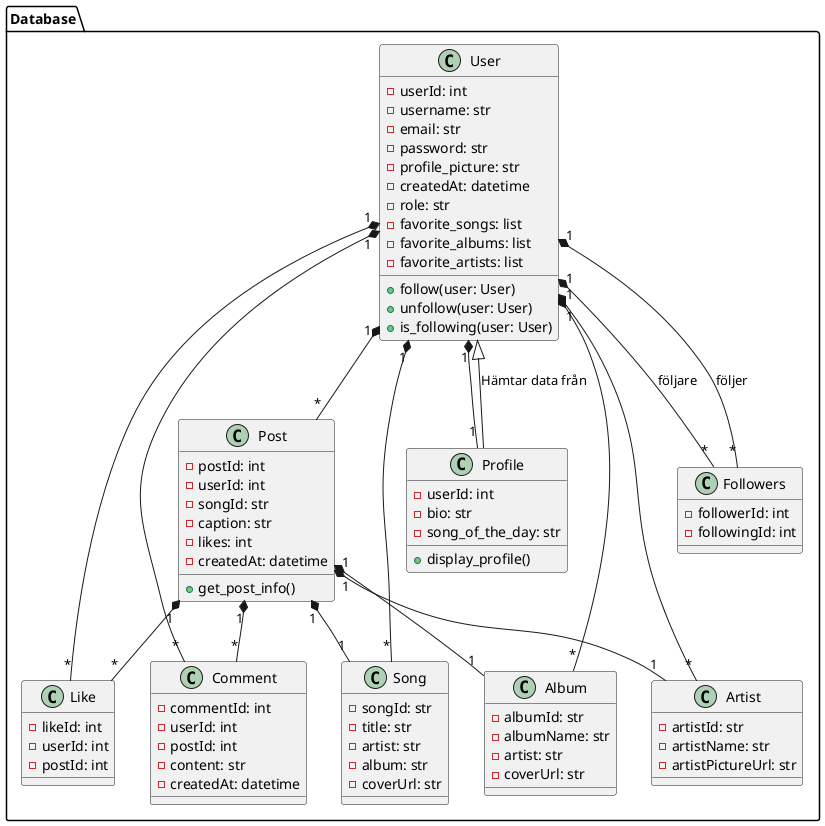 @startuml

@startuml

package "Database" {

  class User {
    - userId: int
    - username: str
    - email: str
    - password: str
    - profile_picture: str
    - createdAt: datetime
    - role: str
    - favorite_songs: list
    - favorite_albums: list
    - favorite_artists: list
    + follow(user: User)
    + unfollow(user: User)
    + is_following(user: User)
  }

  class Profile {
    - userId: int
    - bio: str
    - song_of_the_day: str
    + display_profile()
  }

  class Post {
    - postId: int
    - userId: int
    - songId: str
    - caption: str
    - likes: int
    - createdAt: datetime
    + get_post_info()
  }

  class Like {
    - likeId: int
    - userId: int
    - postId: int
  }

  class Comment {
    - commentId: int
    - userId: int
    - postId: int
    - content: str
    - createdAt: datetime
  }

  class Song {
    - songId: str
    - title: str
    - artist: str
    - album: str
    - coverUrl: str
  }

  class Album {
    - albumId: str
    - albumName: str
    - artist: str
    - coverUrl: str
  }

  class Artist {
    - artistId: str
    - artistName: str
    - artistPictureUrl: str
  }

  class Followers {
    - followerId: int
    - followingId: int
  }

  Profile --|> User : Hämtar data från
  User "1" *-- "*" Post
  User "1" *-- "*" Like
  User "1" *-- "*" Comment
  User "1" *-- "*" Song
  User "1" *-- "*" Album
  User "1" *-- "*" Artist
  User "1" *-- "1" Profile
  Post "1" *-- "*" Like
  Post "1" *-- "*" Comment
  Post "1" *-- "1" Song
  Post "1" *-- "1" Album
  Post "1" *-- "1" Artist
  User "1" *-- "*" Followers : "följare"
  User "1" *-- "*" Followers : "följer"

}

@enduml


package "Python"{

  package "SpotifyAPI" {
  
    class SpotifyAPI{
      - ClientID: str
      - ClientSecret: str
      - Token: str
      - GetToken()
      + Search(query(str), searchtype(str))
    }
    
    class SpotifySearch{
      - Spotify: SpotifyAPI
      - Query: str
      + GetTrack()
      + GetAlbum()
      + GetArtist()
    }
    
    class SearchRoute<<route>>{
    }
    
    SpotifyAPI "1" *-- "*" SpotifySearch
    SearchRoute "1" -- "*" SpotifySearch
  }
  
  package "OAuth"{
  
    class OAuth{
      - GoogleClientId: str
      - GoogleClientSecret: str
      - GoogleDiscoveryURL: str
      - UserID: str
      - Token: str
      - GetToken()
      + RequestLogin()
      + RedirectToGoogleLogin()
      + AccessTokens()
    }

    class LoginRoute<<route>> {
    }

    OAuth "1" *-- "*" LoginRoute
  }

  class Main<<file>>{
    + CreateApp()
  }
  
  class RegisterUser{
  }
}

package "JavaScript"{
  package "Profile"{
    class Profile {
      + render(): JSX.Element
    }
    
    class ProfileHeader {
      - ProfilePic: str
      - Username: str
      - Genres: list
    }
    
    class TopSongs {
      - Songs: list
    }
    
    class AlbumsShowcase {
      - Albums: list
    }
    
    class ArtistsShowcase {
      - Artists: list
    }
    
    class BadgesShowcase {
      - Badges: list
    }
    
    class Feed {
      - Posts: list
    }
    
    Profile "1" *-- "1" ProfileHeader
    Profile "1" *-- "*" TopSongs
    Profile "1" *-- "*" AlbumsShowcase
    Profile "1" *-- "*" ArtistsShowcase
    Profile "1" *-- "*" BadgesShowcase
    Profile "1" *-- "*" Feed
  }
}

@enduml
